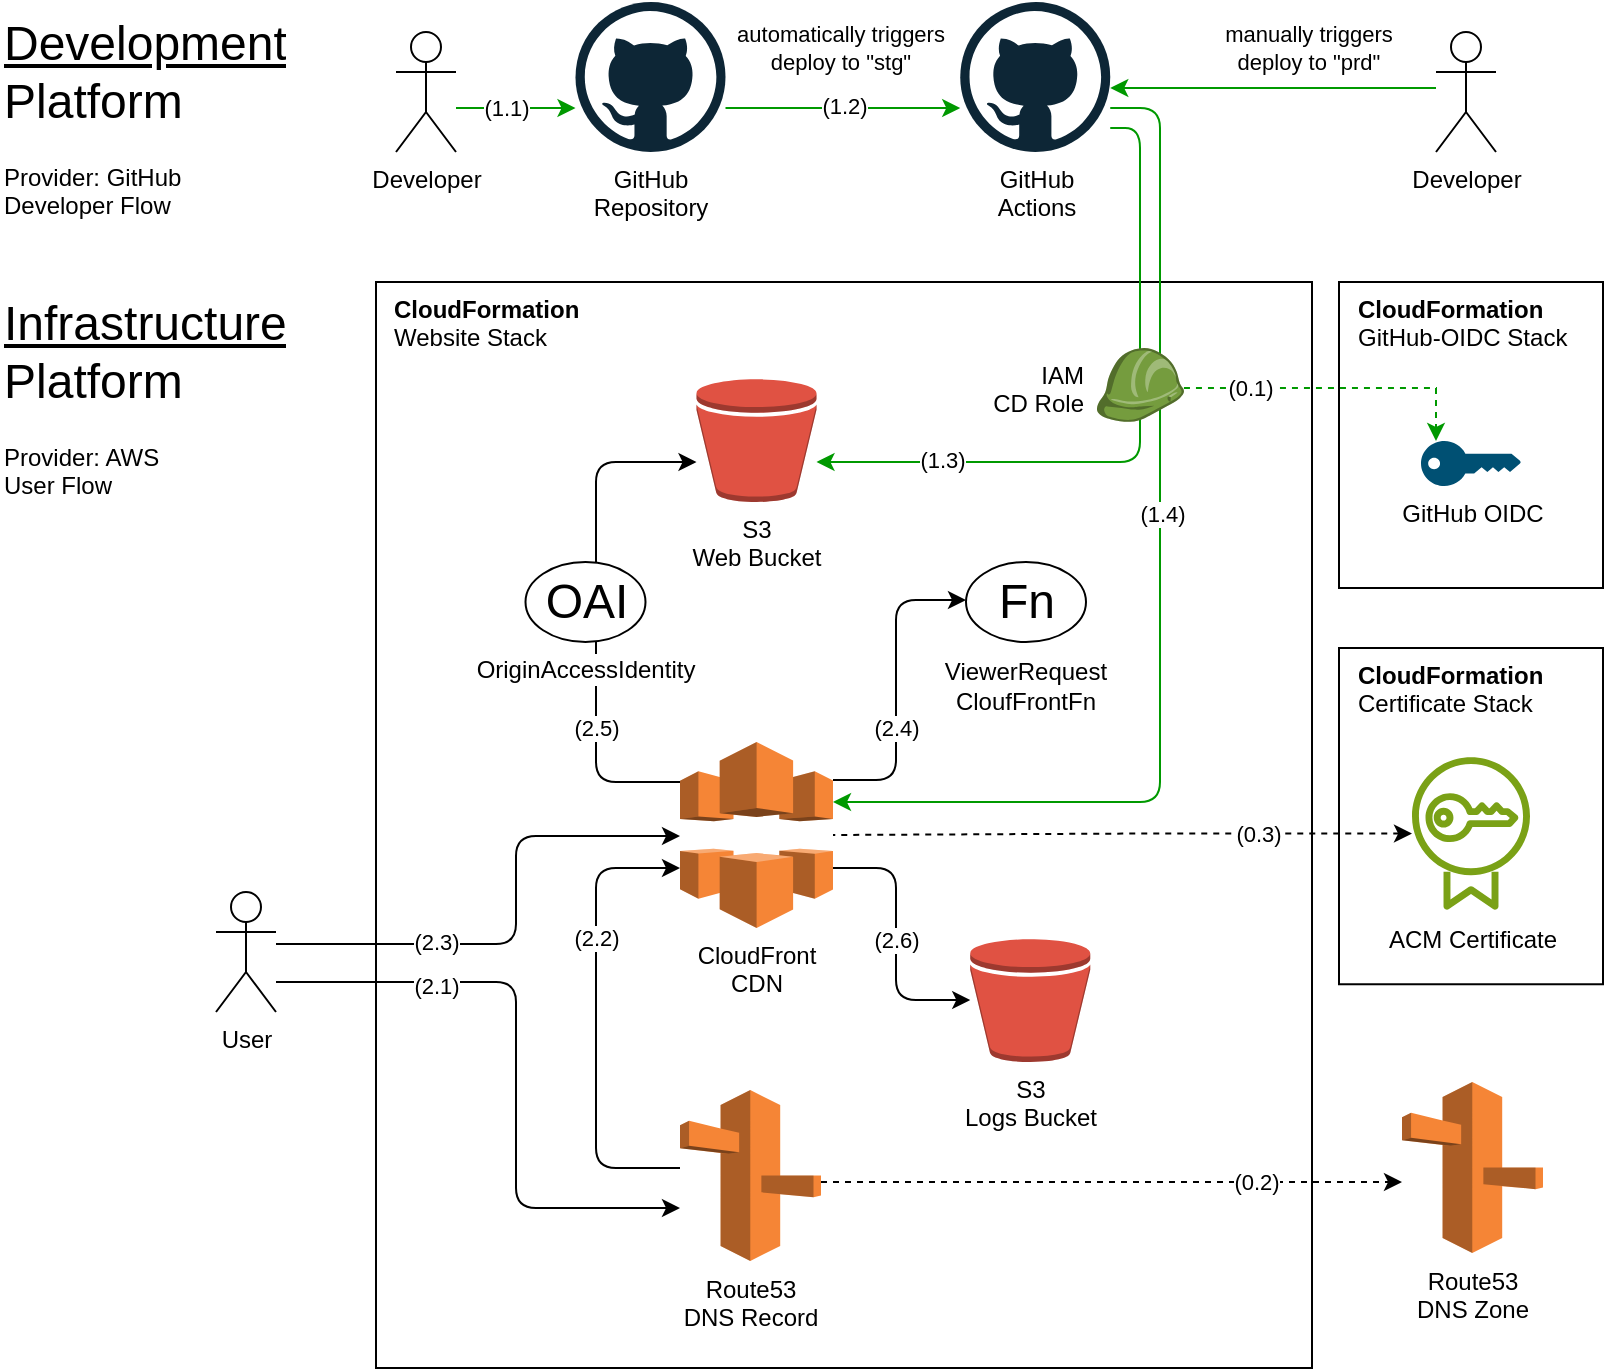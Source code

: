 <mxfile version="24.4.0" type="device">
  <diagram name="Page-1" id="SiJD-ng_YzuJyqXhKiwo">
    <mxGraphModel dx="254" dy="143" grid="1" gridSize="10" guides="1" tooltips="1" connect="1" arrows="1" fold="1" page="1" pageScale="1" pageWidth="827" pageHeight="1169" math="0" shadow="0">
      <root>
        <mxCell id="0" />
        <mxCell id="1" parent="0" />
        <mxCell id="iDqsByRolU6ngndonZAR-3" value="CloudFormation&lt;br&gt;&lt;span style=&quot;font-weight: normal;&quot;&gt;Certificate Stack&lt;/span&gt;" style="rounded=0;whiteSpace=wrap;html=1;verticalAlign=top;align=left;labelBackgroundColor=none;spacingLeft=7;fontColor=default;fontStyle=1" parent="1" vertex="1">
          <mxGeometry x="681.5" y="330" width="132" height="168.13" as="geometry" />
        </mxCell>
        <mxCell id="iDqsByRolU6ngndonZAR-2" value="CloudFormation&lt;br&gt;&lt;span style=&quot;font-weight: normal;&quot;&gt;GitHub-OIDC Stack&lt;/span&gt;" style="rounded=0;whiteSpace=wrap;html=1;verticalAlign=top;align=left;labelBackgroundColor=none;spacingLeft=7;fontColor=default;fontStyle=1;glass=0;shadow=0;" parent="1" vertex="1">
          <mxGeometry x="681.5" y="147" width="132" height="153" as="geometry" />
        </mxCell>
        <mxCell id="yIIMlywsqg2m234oK09I-35" value="&lt;span style=&quot;&quot;&gt;CloudFormation&lt;/span&gt;&lt;div&gt;&lt;span style=&quot;font-weight: normal;&quot;&gt;Website Stack&lt;/span&gt;&lt;/div&gt;" style="rounded=0;whiteSpace=wrap;html=1;align=left;verticalAlign=top;labelBackgroundColor=none;labelBorderColor=none;textShadow=0;spacingLeft=7;spacingTop=0;fillColor=default;fontColor=default;fillStyle=auto;gradientColor=none;shadow=0;glass=0;movable=1;resizable=1;rotatable=1;deletable=1;editable=1;locked=0;connectable=1;fontStyle=1" parent="1" vertex="1">
          <mxGeometry x="200" y="147" width="468" height="543" as="geometry" />
        </mxCell>
        <mxCell id="xSIVq86NVZy9tXW9cExc-10" style="edgeStyle=orthogonalEdgeStyle;rounded=1;orthogonalLoop=1;jettySize=auto;html=1;curved=0;strokeColor=#009900;strokeWidth=1;" parent="1" source="yIIMlywsqg2m234oK09I-1" target="yIIMlywsqg2m234oK09I-63" edge="1">
          <mxGeometry relative="1" as="geometry">
            <Array as="points">
              <mxPoint x="582" y="70" />
              <mxPoint x="582" y="237" />
            </Array>
          </mxGeometry>
        </mxCell>
        <mxCell id="aziS1PCf4eZ0EtkE1LwG-9" value="(1.3)" style="edgeLabel;html=1;align=center;verticalAlign=middle;resizable=0;points=[];fontColor=default;" parent="xSIVq86NVZy9tXW9cExc-10" vertex="1" connectable="0">
          <mxGeometry x="0.635" y="-1" relative="1" as="geometry">
            <mxPoint as="offset" />
          </mxGeometry>
        </mxCell>
        <mxCell id="xSIVq86NVZy9tXW9cExc-11" style="edgeStyle=orthogonalEdgeStyle;rounded=1;orthogonalLoop=1;jettySize=auto;html=1;jumpStyle=none;curved=0;strokeColor=#009900;strokeWidth=1;" parent="1" source="yIIMlywsqg2m234oK09I-1" target="yIIMlywsqg2m234oK09I-4" edge="1">
          <mxGeometry relative="1" as="geometry">
            <Array as="points">
              <mxPoint x="592" y="60" />
              <mxPoint x="592" y="407" />
            </Array>
          </mxGeometry>
        </mxCell>
        <mxCell id="aziS1PCf4eZ0EtkE1LwG-10" value="(1.4)" style="edgeLabel;html=1;align=center;verticalAlign=middle;resizable=0;points=[];fontColor=default;" parent="xSIVq86NVZy9tXW9cExc-11" vertex="1" connectable="0">
          <mxGeometry x="0.373" y="1" relative="1" as="geometry">
            <mxPoint y="-140" as="offset" />
          </mxGeometry>
        </mxCell>
        <mxCell id="yIIMlywsqg2m234oK09I-1" value="GitHub&lt;br&gt;Actions" style="dashed=0;outlineConnect=0;html=1;align=center;labelPosition=center;verticalLabelPosition=bottom;verticalAlign=top;shape=mxgraph.weblogos.github" parent="1" vertex="1">
          <mxGeometry x="492.12" y="7" width="75" height="75" as="geometry" />
        </mxCell>
        <mxCell id="yIIMlywsqg2m234oK09I-2" value="" style="outlineConnect=0;dashed=0;verticalLabelPosition=bottom;verticalAlign=top;align=center;html=1;shape=mxgraph.aws3.role;fillColor=#759C3E;gradientColor=none;labelBackgroundColor=default;" parent="1" vertex="1">
          <mxGeometry x="560" y="180" width="43.98" height="37" as="geometry" />
        </mxCell>
        <mxCell id="xSIVq86NVZy9tXW9cExc-8" style="edgeStyle=orthogonalEdgeStyle;rounded=1;orthogonalLoop=1;jettySize=auto;html=1;curved=0;strokeColor=default;" parent="1" source="yIIMlywsqg2m234oK09I-4" target="yIIMlywsqg2m234oK09I-61" edge="1">
          <mxGeometry relative="1" as="geometry">
            <Array as="points">
              <mxPoint x="460" y="440" />
              <mxPoint x="460" y="506" />
            </Array>
          </mxGeometry>
        </mxCell>
        <mxCell id="aziS1PCf4eZ0EtkE1LwG-7" value="(2.6)" style="edgeLabel;html=1;align=center;verticalAlign=middle;resizable=0;points=[];fontColor=default;" parent="xSIVq86NVZy9tXW9cExc-8" vertex="1" connectable="0">
          <mxGeometry x="0.022" y="1" relative="1" as="geometry">
            <mxPoint x="-1" y="-2" as="offset" />
          </mxGeometry>
        </mxCell>
        <mxCell id="xSIVq86NVZy9tXW9cExc-9" style="edgeStyle=orthogonalEdgeStyle;rounded=1;orthogonalLoop=1;jettySize=auto;html=1;curved=0;strokeColor=default;" parent="1" source="yIIMlywsqg2m234oK09I-4" target="yIIMlywsqg2m234oK09I-63" edge="1">
          <mxGeometry relative="1" as="geometry">
            <Array as="points">
              <mxPoint x="310" y="397" />
              <mxPoint x="310" y="237" />
            </Array>
          </mxGeometry>
        </mxCell>
        <mxCell id="aziS1PCf4eZ0EtkE1LwG-6" value="(2.5)" style="edgeLabel;html=1;align=center;verticalAlign=middle;resizable=0;points=[];fontColor=default;" parent="xSIVq86NVZy9tXW9cExc-9" vertex="1" connectable="0">
          <mxGeometry x="-0.578" y="-3" relative="1" as="geometry">
            <mxPoint x="-3" y="-16" as="offset" />
          </mxGeometry>
        </mxCell>
        <mxCell id="yIIMlywsqg2m234oK09I-4" value="CloudFront&lt;br&gt;CDN" style="outlineConnect=0;dashed=0;verticalLabelPosition=bottom;verticalAlign=top;align=center;html=1;shape=mxgraph.aws3.cloudfront;fillColor=#F58536;gradientColor=none;" parent="1" vertex="1">
          <mxGeometry x="352" y="377" width="76.5" height="93" as="geometry" />
        </mxCell>
        <mxCell id="yIIMlywsqg2m234oK09I-9" value="Route53&lt;br&gt;DNS Zone" style="outlineConnect=0;dashed=0;verticalLabelPosition=bottom;verticalAlign=top;align=center;html=1;shape=mxgraph.aws3.route_53;fillColor=#F58536;gradientColor=none;" parent="1" vertex="1">
          <mxGeometry x="713" y="547" width="70.5" height="85.5" as="geometry" />
        </mxCell>
        <mxCell id="yIIMlywsqg2m234oK09I-10" value="ACM Certificate" style="sketch=0;outlineConnect=0;fontColor=default;gradientColor=none;fillColor=#7AA116;strokeColor=none;dashed=0;verticalLabelPosition=bottom;verticalAlign=top;align=center;html=1;fontSize=12;fontStyle=0;aspect=fixed;pointerEvents=1;shape=mxgraph.aws4.certificate_manager;" parent="1" vertex="1">
          <mxGeometry x="718" y="383.75" width="59" height="78" as="geometry" />
        </mxCell>
        <mxCell id="yIIMlywsqg2m234oK09I-16" style="edgeStyle=orthogonalEdgeStyle;rounded=1;orthogonalLoop=1;jettySize=auto;html=1;curved=0;strokeColor=default;" parent="1" source="yIIMlywsqg2m234oK09I-4" target="yIIMlywsqg2m234oK09I-8" edge="1">
          <mxGeometry relative="1" as="geometry">
            <Array as="points">
              <mxPoint x="460" y="396" />
              <mxPoint x="460" y="306" />
            </Array>
            <mxPoint x="428.5" y="380" as="sourcePoint" />
          </mxGeometry>
        </mxCell>
        <mxCell id="yIIMlywsqg2m234oK09I-46" value="(2.4)" style="edgeLabel;html=1;align=center;verticalAlign=middle;resizable=0;points=[];fontColor=default;" parent="yIIMlywsqg2m234oK09I-16" vertex="1" connectable="0">
          <mxGeometry x="-0.404" y="1" relative="1" as="geometry">
            <mxPoint x="1" y="-11" as="offset" />
          </mxGeometry>
        </mxCell>
        <mxCell id="yIIMlywsqg2m234oK09I-17" value="" style="group" parent="1" vertex="1" connectable="0">
          <mxGeometry x="490" y="287" width="94" height="95" as="geometry" />
        </mxCell>
        <mxCell id="yIIMlywsqg2m234oK09I-8" value="Fn" style="shape=mxgraph.electrical.abstract.function;html=1;shadow=0;dashed=0;align=center;strokeWidth=1;fontSize=24;fontColor=default;" parent="yIIMlywsqg2m234oK09I-17" vertex="1">
          <mxGeometry x="5" width="60" height="40" as="geometry" />
        </mxCell>
        <mxCell id="yIIMlywsqg2m234oK09I-15" value="ViewerRequest&lt;br&gt;CloufFrontFn" style="text;html=1;align=center;verticalAlign=middle;whiteSpace=wrap;rounded=0;fillColor=default;" parent="yIIMlywsqg2m234oK09I-17" vertex="1">
          <mxGeometry x="-17" y="53" width="104" height="17" as="geometry" />
        </mxCell>
        <mxCell id="aziS1PCf4eZ0EtkE1LwG-2" style="edgeStyle=orthogonalEdgeStyle;rounded=0;orthogonalLoop=1;jettySize=auto;html=1;dashed=1;strokeColor=default;" parent="1" source="yIIMlywsqg2m234oK09I-20" target="yIIMlywsqg2m234oK09I-9" edge="1">
          <mxGeometry relative="1" as="geometry">
            <Array as="points">
              <mxPoint x="556" y="597" />
              <mxPoint x="556" y="597" />
            </Array>
          </mxGeometry>
        </mxCell>
        <mxCell id="aziS1PCf4eZ0EtkE1LwG-8" value="(0.2)" style="edgeLabel;html=1;align=center;verticalAlign=middle;resizable=0;points=[];fontColor=default;" parent="aziS1PCf4eZ0EtkE1LwG-2" vertex="1" connectable="0">
          <mxGeometry x="0.326" y="-2" relative="1" as="geometry">
            <mxPoint x="25" y="-2" as="offset" />
          </mxGeometry>
        </mxCell>
        <mxCell id="yIIMlywsqg2m234oK09I-20" value="Route53&lt;br&gt;DNS Record" style="outlineConnect=0;dashed=0;verticalLabelPosition=bottom;verticalAlign=top;align=center;html=1;shape=mxgraph.aws3.route_53;fillColor=#F58536;gradientColor=none;" parent="1" vertex="1">
          <mxGeometry x="352" y="551" width="70.5" height="85.5" as="geometry" />
        </mxCell>
        <mxCell id="yIIMlywsqg2m234oK09I-21" style="edgeStyle=orthogonalEdgeStyle;rounded=1;orthogonalLoop=1;jettySize=auto;html=1;curved=0;strokeColor=default;" parent="1" source="yIIMlywsqg2m234oK09I-20" target="yIIMlywsqg2m234oK09I-4" edge="1">
          <mxGeometry relative="1" as="geometry">
            <mxPoint x="258" y="447" as="sourcePoint" />
            <mxPoint x="352" y="447" as="targetPoint" />
            <Array as="points">
              <mxPoint x="310" y="590" />
              <mxPoint x="310" y="440" />
            </Array>
          </mxGeometry>
        </mxCell>
        <mxCell id="yIIMlywsqg2m234oK09I-45" value="(2.2)" style="edgeLabel;html=1;align=center;verticalAlign=middle;resizable=0;points=[];fontColor=default;" parent="yIIMlywsqg2m234oK09I-21" vertex="1" connectable="0">
          <mxGeometry x="-0.28" relative="1" as="geometry">
            <mxPoint y="-73" as="offset" />
          </mxGeometry>
        </mxCell>
        <mxCell id="yIIMlywsqg2m234oK09I-23" style="edgeStyle=orthogonalEdgeStyle;rounded=1;orthogonalLoop=1;jettySize=auto;html=1;curved=0;strokeColor=default;strokeWidth=1;" parent="1" source="yIIMlywsqg2m234oK09I-22" target="yIIMlywsqg2m234oK09I-20" edge="1">
          <mxGeometry relative="1" as="geometry">
            <mxPoint x="142" y="441" as="sourcePoint" />
            <Array as="points">
              <mxPoint x="270" y="497" />
              <mxPoint x="270" y="610" />
            </Array>
            <mxPoint x="262.5" y="481.25" as="targetPoint" />
          </mxGeometry>
        </mxCell>
        <mxCell id="yIIMlywsqg2m234oK09I-43" value="(2.1)" style="edgeLabel;html=1;align=center;verticalAlign=middle;resizable=0;points=[];fontColor=default;" parent="yIIMlywsqg2m234oK09I-23" vertex="1" connectable="0">
          <mxGeometry x="0.107" y="-1" relative="1" as="geometry">
            <mxPoint x="-39" y="-53" as="offset" />
          </mxGeometry>
        </mxCell>
        <mxCell id="yIIMlywsqg2m234oK09I-22" value="User" style="shape=umlActor;verticalLabelPosition=bottom;verticalAlign=top;html=1;outlineConnect=0;" parent="1" vertex="1">
          <mxGeometry x="120" y="452" width="30" height="60" as="geometry" />
        </mxCell>
        <mxCell id="yIIMlywsqg2m234oK09I-24" style="edgeStyle=orthogonalEdgeStyle;rounded=1;orthogonalLoop=1;jettySize=auto;html=1;curved=0;strokeColor=default;strokeWidth=1;" parent="1" source="yIIMlywsqg2m234oK09I-22" target="yIIMlywsqg2m234oK09I-4" edge="1">
          <mxGeometry relative="1" as="geometry">
            <mxPoint x="12" y="443" as="sourcePoint" />
            <mxPoint x="338" y="423.0" as="targetPoint" />
            <Array as="points">
              <mxPoint x="270" y="478" />
              <mxPoint x="270" y="424" />
            </Array>
          </mxGeometry>
        </mxCell>
        <mxCell id="yIIMlywsqg2m234oK09I-44" value="(2.3)" style="edgeLabel;html=1;align=center;verticalAlign=middle;resizable=0;points=[];fontColor=default;" parent="yIIMlywsqg2m234oK09I-24" vertex="1" connectable="0">
          <mxGeometry x="-0.009" y="1" relative="1" as="geometry">
            <mxPoint x="-39" y="6" as="offset" />
          </mxGeometry>
        </mxCell>
        <mxCell id="yIIMlywsqg2m234oK09I-30" style="edgeStyle=orthogonalEdgeStyle;rounded=0;orthogonalLoop=1;jettySize=auto;html=1;startArrow=classic;startFill=1;endArrow=none;endFill=0;dashed=1;strokeColor=default;" parent="1" source="yIIMlywsqg2m234oK09I-10" target="yIIMlywsqg2m234oK09I-4" edge="1">
          <mxGeometry relative="1" as="geometry">
            <Array as="points" />
          </mxGeometry>
        </mxCell>
        <mxCell id="yIIMlywsqg2m234oK09I-50" value="(0.3)" style="edgeLabel;html=1;align=center;verticalAlign=middle;resizable=0;points=[];fontColor=default;" parent="yIIMlywsqg2m234oK09I-30" vertex="1" connectable="0">
          <mxGeometry x="-0.285" y="-3" relative="1" as="geometry">
            <mxPoint x="26" y="3" as="offset" />
          </mxGeometry>
        </mxCell>
        <mxCell id="yIIMlywsqg2m234oK09I-54" style="edgeStyle=orthogonalEdgeStyle;rounded=0;orthogonalLoop=1;jettySize=auto;html=1;strokeColor=#009900;" parent="1" source="yIIMlywsqg2m234oK09I-51" target="yIIMlywsqg2m234oK09I-53" edge="1">
          <mxGeometry relative="1" as="geometry">
            <Array as="points">
              <mxPoint x="280" y="60" />
              <mxPoint x="280" y="60" />
            </Array>
          </mxGeometry>
        </mxCell>
        <mxCell id="yIIMlywsqg2m234oK09I-56" value="(1.1)" style="edgeLabel;html=1;align=center;verticalAlign=middle;resizable=0;points=[];fontColor=default;" parent="yIIMlywsqg2m234oK09I-54" vertex="1" connectable="0">
          <mxGeometry x="0.131" y="-1" relative="1" as="geometry">
            <mxPoint x="-9" y="-1" as="offset" />
          </mxGeometry>
        </mxCell>
        <mxCell id="yIIMlywsqg2m234oK09I-51" value="Developer" style="shape=umlActor;verticalLabelPosition=bottom;verticalAlign=top;html=1;outlineConnect=0;" parent="1" vertex="1">
          <mxGeometry x="210" y="22" width="30" height="60" as="geometry" />
        </mxCell>
        <mxCell id="yIIMlywsqg2m234oK09I-55" style="edgeStyle=orthogonalEdgeStyle;rounded=0;orthogonalLoop=1;jettySize=auto;html=1;strokeColor=#009900;" parent="1" source="yIIMlywsqg2m234oK09I-53" target="yIIMlywsqg2m234oK09I-1" edge="1">
          <mxGeometry relative="1" as="geometry">
            <Array as="points">
              <mxPoint x="470" y="60" />
              <mxPoint x="470" y="60" />
            </Array>
          </mxGeometry>
        </mxCell>
        <mxCell id="yIIMlywsqg2m234oK09I-57" value="(1.2)" style="edgeLabel;html=1;align=center;verticalAlign=middle;resizable=0;points=[];fontColor=default;" parent="yIIMlywsqg2m234oK09I-55" vertex="1" connectable="0">
          <mxGeometry x="0.082" y="-2" relative="1" as="geometry">
            <mxPoint x="-5" y="-3" as="offset" />
          </mxGeometry>
        </mxCell>
        <mxCell id="yIIMlywsqg2m234oK09I-53" value="GitHub&lt;br&gt;Repository" style="dashed=0;outlineConnect=0;html=1;align=center;labelPosition=center;verticalLabelPosition=bottom;verticalAlign=top;shape=mxgraph.weblogos.github" parent="1" vertex="1">
          <mxGeometry x="299.75" y="7" width="75" height="75" as="geometry" />
        </mxCell>
        <mxCell id="yIIMlywsqg2m234oK09I-58" value="GitHub OIDC" style="points=[[0,0.5,0],[0.24,0,0],[0.5,0.28,0],[0.995,0.475,0],[0.5,0.72,0],[0.24,1,0]];verticalLabelPosition=bottom;sketch=0;html=1;verticalAlign=top;aspect=fixed;align=center;pointerEvents=1;shape=mxgraph.cisco19.key;fillColor=#005073;strokeColor=none;" parent="1" vertex="1">
          <mxGeometry x="722.5" y="226.5" width="50" height="22.5" as="geometry" />
        </mxCell>
        <mxCell id="yIIMlywsqg2m234oK09I-61" value="&lt;span style=&quot;font-family: Helvetica; font-size: 12px; font-style: normal; font-variant-ligatures: normal; font-variant-caps: normal; font-weight: 400; letter-spacing: normal; orphans: 2; text-align: center; text-indent: 0px; text-transform: none; widows: 2; word-spacing: 0px; -webkit-text-stroke-width: 0px; white-space: nowrap; text-decoration-thickness: initial; text-decoration-style: initial; text-decoration-color: initial; float: none; display: inline !important;&quot;&gt;S3&lt;/span&gt;&lt;br style=&quot;forced-color-adjust: none; font-family: Helvetica; font-size: 12px; font-style: normal; font-variant-ligatures: normal; font-variant-caps: normal; font-weight: 400; letter-spacing: normal; orphans: 2; text-align: center; text-indent: 0px; text-transform: none; widows: 2; word-spacing: 0px; -webkit-text-stroke-width: 0px; white-space: nowrap; text-decoration-thickness: initial; text-decoration-style: initial; text-decoration-color: initial;&quot;&gt;&lt;span style=&quot;font-family: Helvetica; font-size: 12px; font-style: normal; font-variant-ligatures: normal; font-variant-caps: normal; font-weight: 400; letter-spacing: normal; orphans: 2; text-align: center; text-indent: 0px; text-transform: none; widows: 2; word-spacing: 0px; -webkit-text-stroke-width: 0px; white-space: nowrap; text-decoration-thickness: initial; text-decoration-style: initial; text-decoration-color: initial; float: none; display: inline !important;&quot;&gt;Logs&lt;/span&gt;&amp;nbsp;Bucket" style="outlineConnect=0;dashed=0;verticalLabelPosition=bottom;verticalAlign=top;align=center;html=1;shape=mxgraph.aws3.bucket;fillColor=#E05243;gradientColor=none;fontColor=default;" parent="1" vertex="1">
          <mxGeometry x="497.12" y="475.5" width="60" height="61.5" as="geometry" />
        </mxCell>
        <mxCell id="yIIMlywsqg2m234oK09I-63" value="&lt;span style=&quot;font-family: Helvetica; font-size: 12px; font-style: normal; font-variant-ligatures: normal; font-variant-caps: normal; font-weight: 400; letter-spacing: normal; orphans: 2; text-align: center; text-indent: 0px; text-transform: none; widows: 2; word-spacing: 0px; -webkit-text-stroke-width: 0px; white-space: nowrap; text-decoration-thickness: initial; text-decoration-style: initial; text-decoration-color: initial; float: none; display: inline !important;&quot;&gt;S3&lt;/span&gt;&lt;br style=&quot;forced-color-adjust: none; font-family: Helvetica; font-size: 12px; font-style: normal; font-variant-ligatures: normal; font-variant-caps: normal; font-weight: 400; letter-spacing: normal; orphans: 2; text-align: center; text-indent: 0px; text-transform: none; widows: 2; word-spacing: 0px; -webkit-text-stroke-width: 0px; white-space: nowrap; text-decoration-thickness: initial; text-decoration-style: initial; text-decoration-color: initial;&quot;&gt;&lt;span style=&quot;font-family: Helvetica; font-size: 12px; font-style: normal; font-variant-ligatures: normal; font-variant-caps: normal; font-weight: 400; letter-spacing: normal; orphans: 2; text-align: center; text-indent: 0px; text-transform: none; widows: 2; word-spacing: 0px; -webkit-text-stroke-width: 0px; white-space: nowrap; text-decoration-thickness: initial; text-decoration-style: initial; text-decoration-color: initial; float: none; display: inline !important;&quot;&gt;Web Bucket&lt;/span&gt;" style="outlineConnect=0;dashed=0;verticalLabelPosition=bottom;verticalAlign=top;align=center;html=1;shape=mxgraph.aws3.bucket;fillColor=#E05243;gradientColor=none;fontColor=default;" parent="1" vertex="1">
          <mxGeometry x="360.25" y="195.5" width="60" height="61.5" as="geometry" />
        </mxCell>
        <mxCell id="xSIVq86NVZy9tXW9cExc-2" value="" style="group;fontColor=default;" parent="1" vertex="1" connectable="0">
          <mxGeometry x="250" y="287" width="110" height="56" as="geometry" />
        </mxCell>
        <mxCell id="yIIMlywsqg2m234oK09I-13" value="OAI" style="shape=mxgraph.electrical.abstract.function;html=1;shadow=0;dashed=0;align=center;strokeWidth=1;fontSize=24;" parent="xSIVq86NVZy9tXW9cExc-2" vertex="1">
          <mxGeometry x="24.75" width="60" height="40" as="geometry" />
        </mxCell>
        <mxCell id="yIIMlywsqg2m234oK09I-38" value="OriginAccessIdentity" style="text;html=1;align=center;verticalAlign=middle;whiteSpace=wrap;rounded=0;fillColor=default;labelBackgroundColor=none;" parent="xSIVq86NVZy9tXW9cExc-2" vertex="1">
          <mxGeometry y="46" width="110" height="16" as="geometry" />
        </mxCell>
        <mxCell id="xSIVq86NVZy9tXW9cExc-4" style="edgeStyle=orthogonalEdgeStyle;rounded=0;orthogonalLoop=1;jettySize=auto;html=1;dashed=1;strokeColor=#009900;fontColor=#009900;" parent="1" source="yIIMlywsqg2m234oK09I-2" target="yIIMlywsqg2m234oK09I-58" edge="1">
          <mxGeometry relative="1" as="geometry">
            <Array as="points">
              <mxPoint x="730" y="200" />
            </Array>
          </mxGeometry>
        </mxCell>
        <mxCell id="aziS1PCf4eZ0EtkE1LwG-11" value="&lt;font&gt;(0.1)&lt;/font&gt;" style="edgeLabel;html=1;align=center;verticalAlign=middle;resizable=0;points=[];fontColor=default;" parent="xSIVq86NVZy9tXW9cExc-4" vertex="1" connectable="0">
          <mxGeometry x="-0.641" y="1" relative="1" as="geometry">
            <mxPoint x="5" y="1" as="offset" />
          </mxGeometry>
        </mxCell>
        <mxCell id="xSIVq86NVZy9tXW9cExc-6" value="&lt;h1 style=&quot;margin-top: 0px;&quot;&gt;&lt;u&gt;&lt;span style=&quot;font-weight: normal;&quot;&gt;Development&lt;/span&gt;&lt;br&gt;&lt;/u&gt;&lt;span style=&quot;font-weight: normal;&quot;&gt;Platform&lt;/span&gt;&lt;/h1&gt;&lt;p&gt;Provider: GitHub&lt;br&gt;Developer Flow&lt;/p&gt;" style="text;html=1;whiteSpace=wrap;overflow=hidden;rounded=0;" parent="1" vertex="1">
          <mxGeometry x="12" y="7" width="168" height="113" as="geometry" />
        </mxCell>
        <mxCell id="xSIVq86NVZy9tXW9cExc-7" value="&lt;h1 style=&quot;margin-top: 0px;&quot;&gt;&lt;u&gt;&lt;span style=&quot;font-weight: normal;&quot;&gt;Infrastructure&lt;/span&gt;&lt;br&gt;&lt;/u&gt;&lt;span style=&quot;font-weight: normal;&quot;&gt;Platform&lt;/span&gt;&lt;/h1&gt;&lt;p&gt;Provider: AWS&lt;br&gt;User Flow&lt;br&gt;&lt;/p&gt;" style="text;html=1;whiteSpace=wrap;overflow=hidden;rounded=0;" parent="1" vertex="1">
          <mxGeometry x="12" y="147" width="168" height="113" as="geometry" />
        </mxCell>
        <mxCell id="aziS1PCf4eZ0EtkE1LwG-24" value="&lt;div style=&quot;&quot;&gt;&lt;span style=&quot;background-color: initial;&quot;&gt;IAM&lt;/span&gt;&lt;/div&gt;CD Role" style="text;strokeColor=none;fillColor=none;align=right;verticalAlign=middle;spacingLeft=4;spacingRight=4;overflow=hidden;points=[[0,0.5],[1,0.5]];portConstraint=eastwest;rotatable=0;whiteSpace=wrap;html=1;" parent="1" vertex="1">
          <mxGeometry x="499.62" y="183.5" width="60" height="30" as="geometry" />
        </mxCell>
        <mxCell id="32sw-DG82-BzEEkinAcN-2" style="edgeStyle=orthogonalEdgeStyle;rounded=0;orthogonalLoop=1;jettySize=auto;html=1;strokeColor=#009900;" edge="1" parent="1" source="32sw-DG82-BzEEkinAcN-1" target="yIIMlywsqg2m234oK09I-1">
          <mxGeometry relative="1" as="geometry">
            <Array as="points">
              <mxPoint x="670" y="50" />
              <mxPoint x="670" y="50" />
            </Array>
          </mxGeometry>
        </mxCell>
        <mxCell id="32sw-DG82-BzEEkinAcN-4" value="manually triggers&lt;br&gt;deploy to &quot;prd&quot;" style="edgeLabel;html=1;align=center;verticalAlign=middle;resizable=0;points=[];" vertex="1" connectable="0" parent="32sw-DG82-BzEEkinAcN-2">
          <mxGeometry x="0.099" y="-1" relative="1" as="geometry">
            <mxPoint x="25" y="-19" as="offset" />
          </mxGeometry>
        </mxCell>
        <mxCell id="32sw-DG82-BzEEkinAcN-1" value="Developer" style="shape=umlActor;verticalLabelPosition=bottom;verticalAlign=top;html=1;outlineConnect=0;" vertex="1" parent="1">
          <mxGeometry x="730" y="22" width="30" height="60" as="geometry" />
        </mxCell>
        <mxCell id="32sw-DG82-BzEEkinAcN-5" value="automatically triggers&lt;br&gt;deploy to &quot;stg&quot;" style="edgeLabel;html=1;align=center;verticalAlign=middle;resizable=0;points=[];" vertex="1" connectable="0" parent="1">
          <mxGeometry x="432.248" y="30.0" as="geometry" />
        </mxCell>
      </root>
    </mxGraphModel>
  </diagram>
</mxfile>
